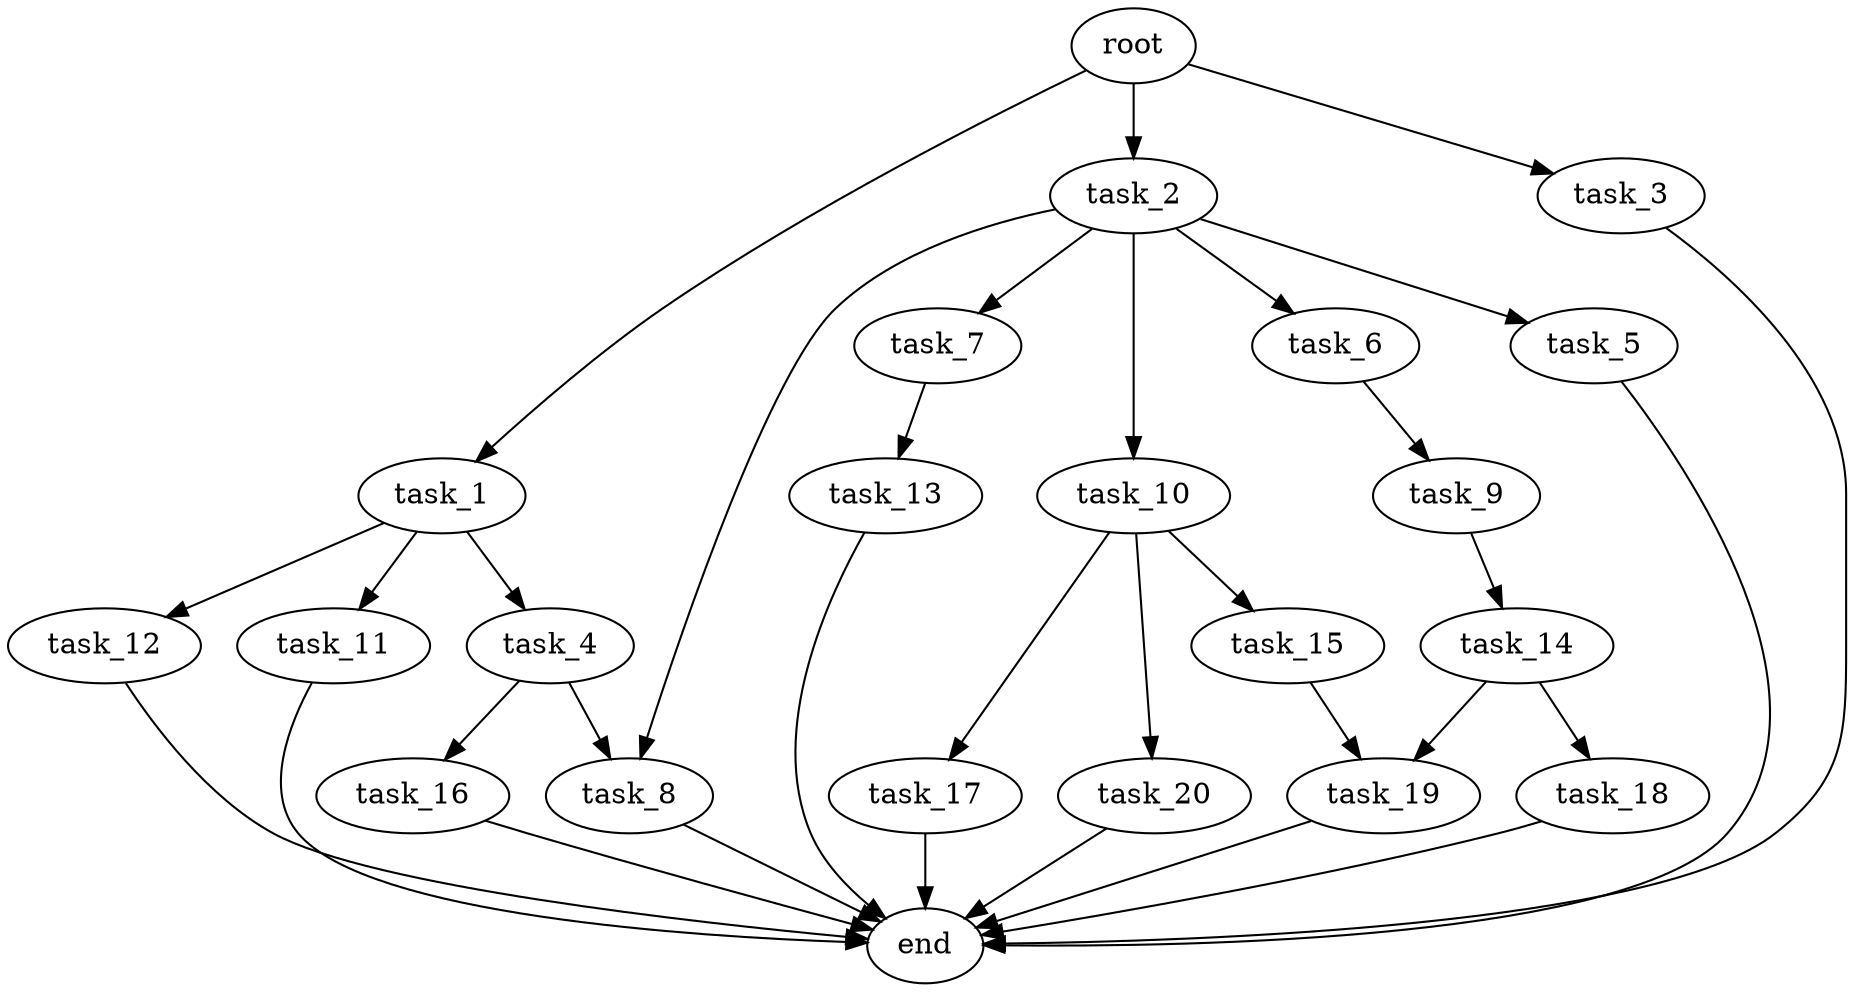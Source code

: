 digraph G {
  root [size="0.000000e+00"];
  task_1 [size="1.798979e+09"];
  task_2 [size="3.189457e+09"];
  task_3 [size="2.190983e+09"];
  task_4 [size="8.957752e+09"];
  task_5 [size="7.785604e+09"];
  task_6 [size="5.868537e+08"];
  task_7 [size="9.915322e+09"];
  task_8 [size="5.294793e+09"];
  task_9 [size="7.668655e+09"];
  task_10 [size="9.996058e+09"];
  task_11 [size="9.739825e+09"];
  task_12 [size="1.002243e+09"];
  task_13 [size="6.568987e+09"];
  task_14 [size="2.666003e+09"];
  task_15 [size="8.163035e+09"];
  task_16 [size="9.172678e+09"];
  task_17 [size="5.600306e+08"];
  task_18 [size="9.963924e+09"];
  task_19 [size="2.194896e+09"];
  task_20 [size="8.465204e+09"];
  end [size="0.000000e+00"];

  root -> task_1 [size="1.000000e-12"];
  root -> task_2 [size="1.000000e-12"];
  root -> task_3 [size="1.000000e-12"];
  task_1 -> task_4 [size="8.957752e+08"];
  task_1 -> task_11 [size="9.739825e+08"];
  task_1 -> task_12 [size="1.002243e+08"];
  task_2 -> task_5 [size="7.785604e+08"];
  task_2 -> task_6 [size="5.868537e+07"];
  task_2 -> task_7 [size="9.915322e+08"];
  task_2 -> task_8 [size="2.647397e+08"];
  task_2 -> task_10 [size="9.996058e+08"];
  task_3 -> end [size="1.000000e-12"];
  task_4 -> task_8 [size="2.647397e+08"];
  task_4 -> task_16 [size="9.172678e+08"];
  task_5 -> end [size="1.000000e-12"];
  task_6 -> task_9 [size="7.668655e+08"];
  task_7 -> task_13 [size="6.568987e+08"];
  task_8 -> end [size="1.000000e-12"];
  task_9 -> task_14 [size="2.666003e+08"];
  task_10 -> task_15 [size="8.163035e+08"];
  task_10 -> task_17 [size="5.600306e+07"];
  task_10 -> task_20 [size="8.465204e+08"];
  task_11 -> end [size="1.000000e-12"];
  task_12 -> end [size="1.000000e-12"];
  task_13 -> end [size="1.000000e-12"];
  task_14 -> task_18 [size="9.963924e+08"];
  task_14 -> task_19 [size="1.097448e+08"];
  task_15 -> task_19 [size="1.097448e+08"];
  task_16 -> end [size="1.000000e-12"];
  task_17 -> end [size="1.000000e-12"];
  task_18 -> end [size="1.000000e-12"];
  task_19 -> end [size="1.000000e-12"];
  task_20 -> end [size="1.000000e-12"];
}
